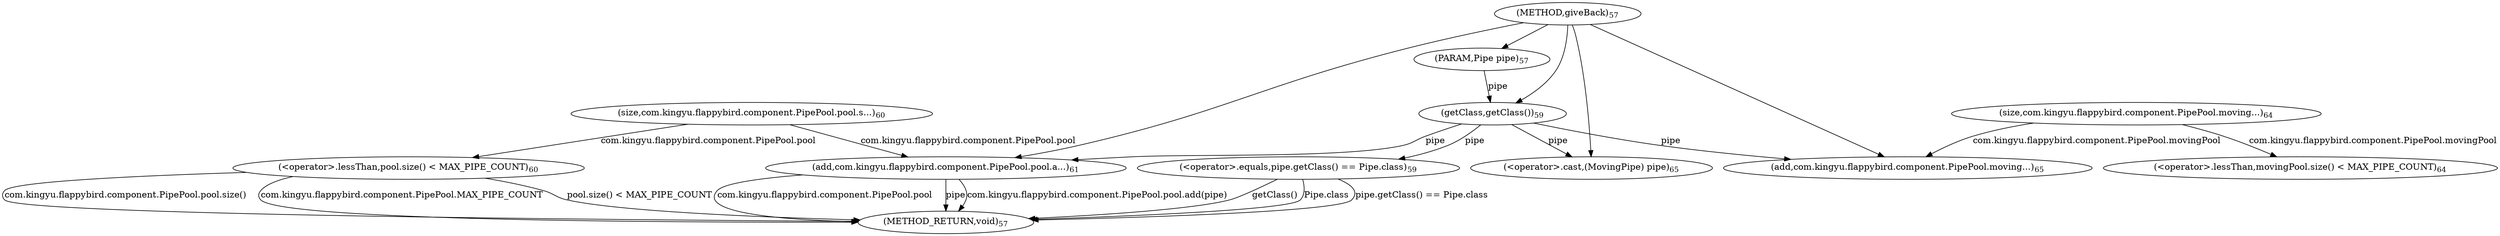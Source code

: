 digraph "giveBack" {  
"104" [label = <(METHOD,giveBack)<SUB>57</SUB>> ]
"151" [label = <(METHOD_RETURN,void)<SUB>57</SUB>> ]
"105" [label = <(PARAM,Pipe pipe)<SUB>57</SUB>> ]
"108" [label = <(&lt;operator&gt;.equals,pipe.getClass() == Pipe.class)<SUB>59</SUB>> ]
"108" [label = <(&lt;operator&gt;.equals,pipe.getClass() == Pipe.class)<SUB>59</SUB>> ]
"108" [label = <(&lt;operator&gt;.equals,pipe.getClass() == Pipe.class)<SUB>59</SUB>> ]
"109" [label = <(getClass,getClass())<SUB>59</SUB>> ]
"116" [label = <(&lt;operator&gt;.lessThan,pool.size() &lt; MAX_PIPE_COUNT)<SUB>60</SUB>> ]
"116" [label = <(&lt;operator&gt;.lessThan,pool.size() &lt; MAX_PIPE_COUNT)<SUB>60</SUB>> ]
"116" [label = <(&lt;operator&gt;.lessThan,pool.size() &lt; MAX_PIPE_COUNT)<SUB>60</SUB>> ]
"125" [label = <(add,com.kingyu.flappybird.component.PipePool.pool.a...)<SUB>61</SUB>> ]
"133" [label = <(&lt;operator&gt;.lessThan,movingPool.size() &lt; MAX_PIPE_COUNT)<SUB>64</SUB>> ]
"117" [label = <(size,com.kingyu.flappybird.component.PipePool.pool.s...)<SUB>60</SUB>> ]
"125" [label = <(add,com.kingyu.flappybird.component.PipePool.pool.a...)<SUB>61</SUB>> ]
"125" [label = <(add,com.kingyu.flappybird.component.PipePool.pool.a...)<SUB>61</SUB>> ]
"133" [label = <(&lt;operator&gt;.lessThan,movingPool.size() &lt; MAX_PIPE_COUNT)<SUB>64</SUB>> ]
"133" [label = <(&lt;operator&gt;.lessThan,movingPool.size() &lt; MAX_PIPE_COUNT)<SUB>64</SUB>> ]
"142" [label = <(add,com.kingyu.flappybird.component.PipePool.moving...)<SUB>65</SUB>> ]
"134" [label = <(size,com.kingyu.flappybird.component.PipePool.moving...)<SUB>64</SUB>> ]
"142" [label = <(add,com.kingyu.flappybird.component.PipePool.moving...)<SUB>65</SUB>> ]
"142" [label = <(add,com.kingyu.flappybird.component.PipePool.moving...)<SUB>65</SUB>> ]
"146" [label = <(&lt;operator&gt;.cast,(MovingPipe) pipe)<SUB>65</SUB>> ]
"146" [label = <(&lt;operator&gt;.cast,(MovingPipe) pipe)<SUB>65</SUB>> ]
  "108" -> "151"  [ label = "getClass()"] 
  "108" -> "151"  [ label = "Pipe.class"] 
  "108" -> "151"  [ label = "pipe.getClass() == Pipe.class"] 
  "116" -> "151"  [ label = "com.kingyu.flappybird.component.PipePool.pool.size()"] 
  "116" -> "151"  [ label = "com.kingyu.flappybird.component.PipePool.MAX_PIPE_COUNT"] 
  "116" -> "151"  [ label = "pool.size() &lt; MAX_PIPE_COUNT"] 
  "125" -> "151"  [ label = "com.kingyu.flappybird.component.PipePool.pool"] 
  "125" -> "151"  [ label = "pipe"] 
  "125" -> "151"  [ label = "com.kingyu.flappybird.component.PipePool.pool.add(pipe)"] 
  "104" -> "105" 
  "109" -> "108"  [ label = "pipe"] 
  "105" -> "109"  [ label = "pipe"] 
  "104" -> "109" 
  "117" -> "116"  [ label = "com.kingyu.flappybird.component.PipePool.pool"] 
  "117" -> "125"  [ label = "com.kingyu.flappybird.component.PipePool.pool"] 
  "109" -> "125"  [ label = "pipe"] 
  "104" -> "125" 
  "134" -> "133"  [ label = "com.kingyu.flappybird.component.PipePool.movingPool"] 
  "134" -> "142"  [ label = "com.kingyu.flappybird.component.PipePool.movingPool"] 
  "104" -> "142" 
  "109" -> "142"  [ label = "pipe"] 
  "104" -> "146" 
  "109" -> "146"  [ label = "pipe"] 
}
